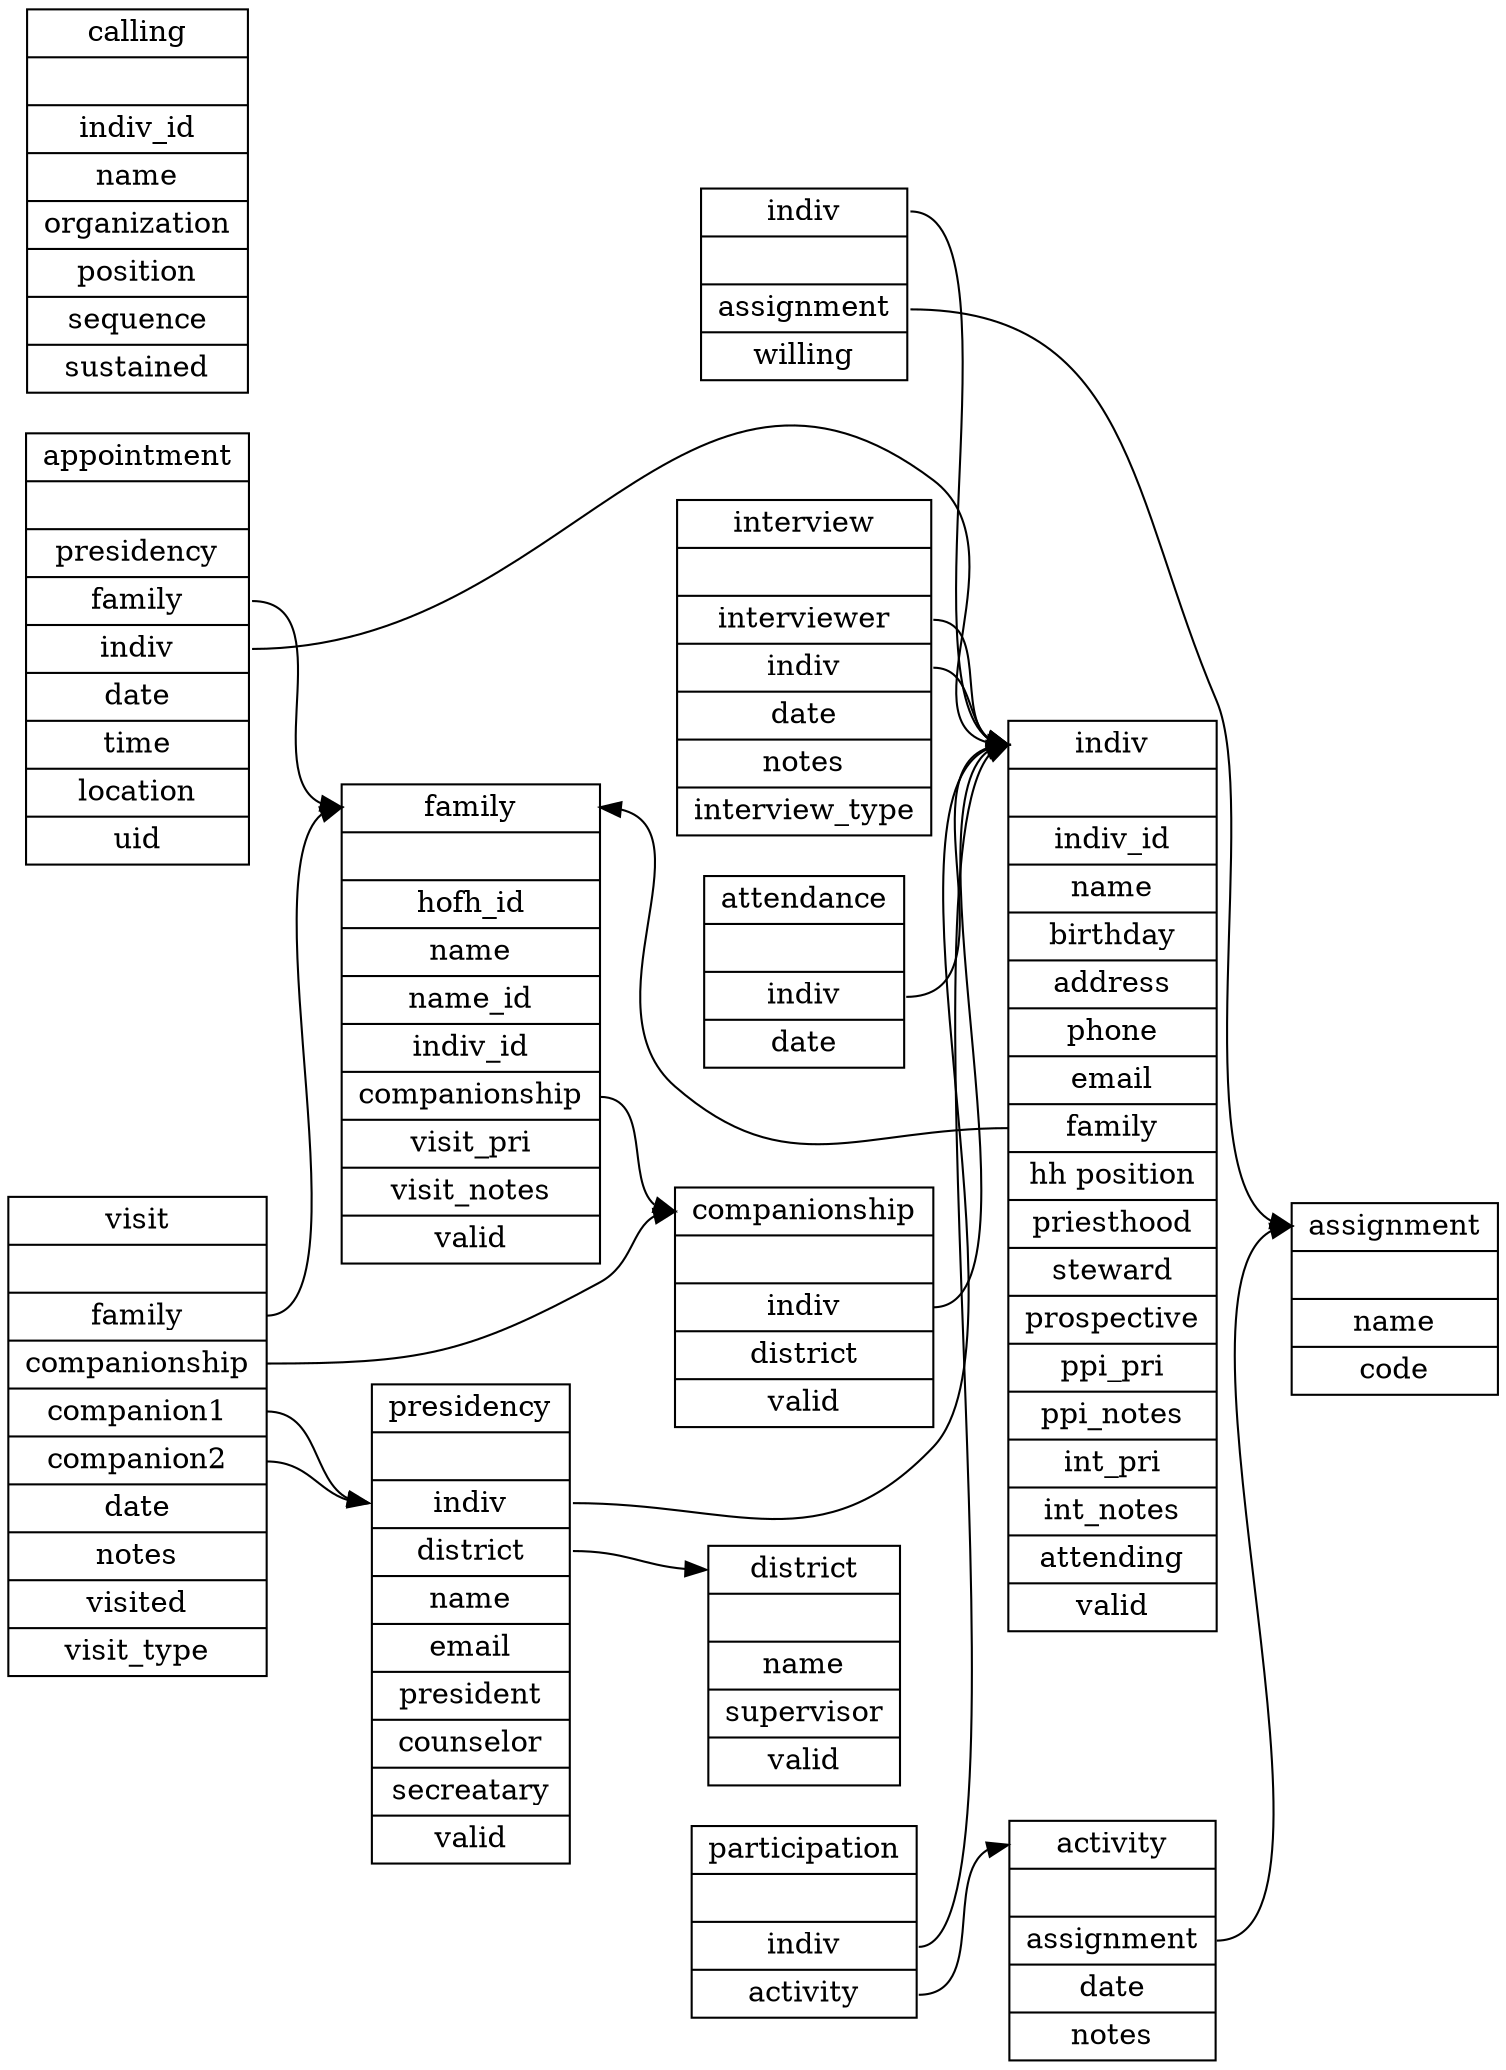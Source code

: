 digraph schema {
  graph [
    rankdir = "LR"
  ];
  family   [
    label = "<f> family||<i> hofh_id|<n> name|<ni> name_id|<i> indiv_id|<c> companionship|<vp> visit_pri|<vn> visit_notes|<v> valid"
    shape = "record"
  ];
  indiv   [
    label = "<i> indiv||<id> indiv_id|<n> name|<b> birthday|<a> address|<p> phone|<em> email|<f> family|<hh> hh position|<po> priesthood|<st> steward|<pr> prospective|<pp> ppi_pri|<t> ppi_notes|<ip> int_pri|<in> int_notes|<a> attending|<v> valid"
    shape = "record"
  ];
  companionship   [
    label = "<c> companionship||<i> indiv|<d> district|<v> valid"
    shape = "record"
  ];
  visit   [
    label = "<v> visit||<f> family|<c> companionship|<c1> companion1|<c2> companion2|<t> date|<n> notes|<v> visited|<vt> visit_type"
    shape = "record"
  ];
  interview   [
    label = "<in> interview||<i> interviewer|<il> indiv|<t> date|<n> notes|<it> interview_type"
    shape = "record"
  ];
  activity   [
    label = "<a> activity||<s> assignment|<t> date|<n> notes"
    shape = "record"
  ];
  participation   [
    label = "participation||<i> indiv|<a> activity"
    shape = "record"
  ];
  attendance   [
    label = "attendance||<i> indiv|<d> date"
    shape = "record"
  ];
  appointment   [
    label = "<a> appointment||<p> presidency|<f> family|<i> indiv |<d> date|<t> time|<l> location|<u> uid"
    shape = "record"
  ];
  assignment    [
    label = "<a> assignment||<n> name|<c> code"
    shape = "record"
  ];
  calling       [
    label = "calling||<i> indiv_id|<n> name|<o> organization|<p> position|<s> sequence|<t> sustained"
    shape = "record"
  ];
  district      [
    label = "<d> district||<n> name|<s> supervisor|<v> valid"
    shape = "record"
  ];
  presidency    [
    label = "<p> presidency||<i> indiv|<d> district|<n> name|<em> email|<pr> president|<cn> counselor|<sec> secreatary|<v> valid"
    shape = "record"
  ];
  willingness   [
    label = "<i> indiv||<a> assignment|<w> willing"
    shape = "record"
  ];

  family:c        -> companionship:c
  companionship:i -> indiv:i

  appointment:i   -> indiv:i
  appointment:f   -> family:f

  interview:il    -> indiv:i
  interview:i     -> indiv:i

  presidency:i    -> indiv:i
  presidency:d    -> district:d

  willingness:i   -> indiv:i
  willingness:a   -> assignment:a

  activity:s      -> assignment:a

  visit:c         -> companionship:c
  visit:f         -> family:f
  visit:c1        -> presidency:i
  visit:c2        -> presidency:i

  participation:i -> indiv:i
  participation:a -> activity:a

  attendance:i    -> indiv:i

  indiv:f        -> family:f
}
